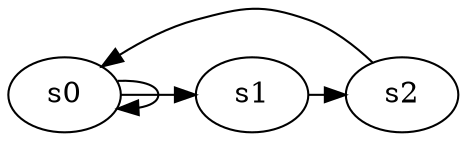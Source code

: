 digraph game_0443_cycle_3 {
    s0 [name="s0", player=1, target=1];
    s1 [name="s1", player=1, target=1];
    s2 [name="s2", player=1, target=1];

    s0 -> s1 [constraint="time % 4 == 2 || time % 4 == 3"];
    s1 -> s2 [constraint="time % 3 == 2"];
    s2 -> s0 [constraint="time % 2 == 0 && !(time % 4 == 0)"];
    s0 -> s0 [constraint="time % 2 == 0"];
}
